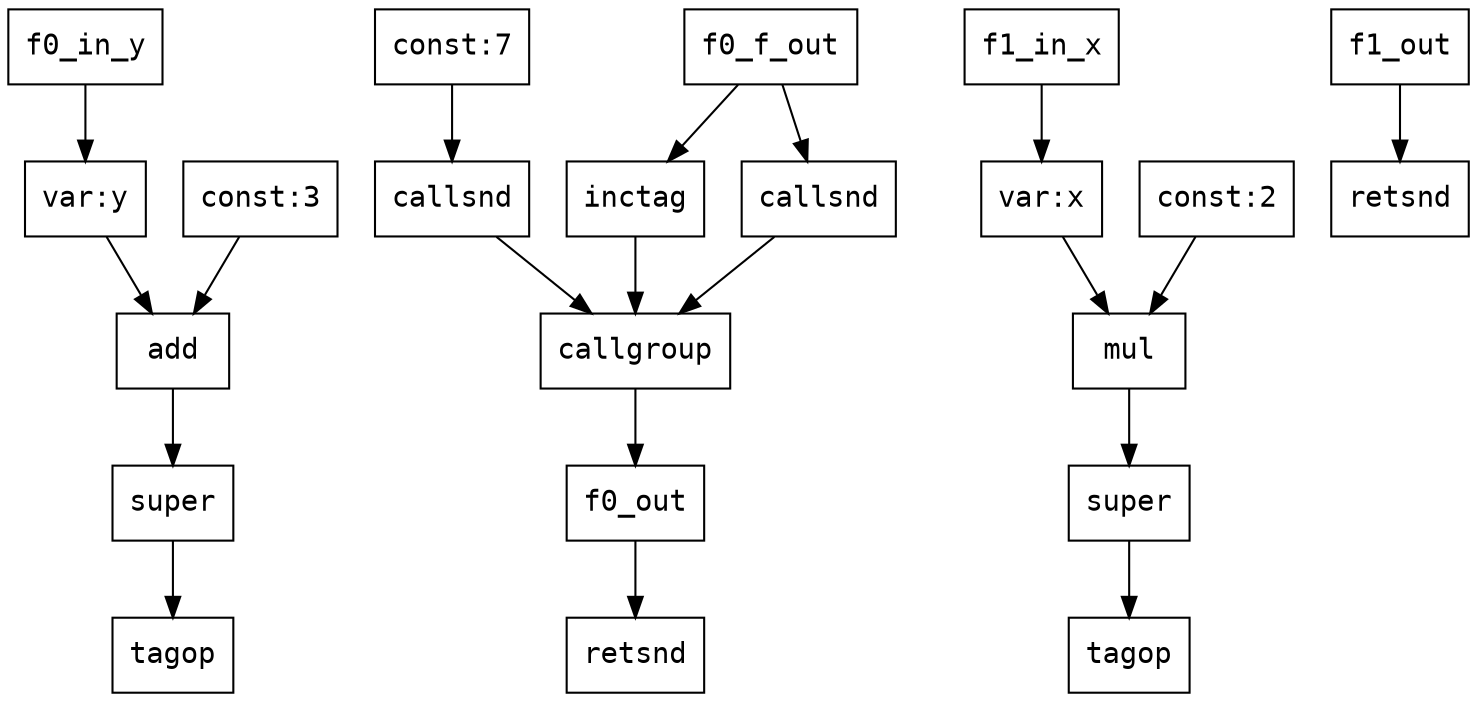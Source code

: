 digraph Dataflow {
  node [shape=record, fontname="Courier"];
  "f0_f" [label="super"];
  "f0_f_tagop" [label="tagop"];
  "f0_f" -> "f0_f_tagop";
  "f0_f_body_l_out" [label="var:y"];
  "f0_in_y" -> "f0_f_body_l_out";
  "f0_f_body_r_out" [label="const:3"];
  "f0_f_body_out" [label="add"];
  "f0_f_body_l_out" -> "f0_f_body_out";
  "f0_f_body_r_out" -> "f0_f_body_out";
  "f0_f_body_out" -> "f0_f";
  "f0_x_out" [label="const:7"];
  "f0_inctag" [label="inctag"];
  "f0_f_out" -> "f0_inctag";
  "f0_cg" [label="callgroup"];
  "f0_inctag" -> "f0_cg";
  "f0_cg_snd_fun" [label="callsnd"];
  "f0_f_out" -> "f0_cg_snd_fun";
  "f0_cg_snd_fun" -> "f0_cg";
  "f0_cg_snd_arg" [label="callsnd"];
  "f0_x_out" -> "f0_cg_snd_arg";
  "f0_cg_snd_arg" -> "f0_cg";
  "f0_cg" -> "f0_out";
  "f0_retsnd" [label="retsnd"];
  "f0_out" -> "f0_retsnd";
  f1 [label="super"];
  "f1_tagop" [label="tagop"];
  f1 -> "f1_tagop";
  "f1_body_l_out" [label="var:x"];
  "f1_in_x" -> "f1_body_l_out";
  "f1_body_r_out" [label="const:2"];
  "f1_body_out" [label="mul"];
  "f1_body_l_out" -> "f1_body_out";
  "f1_body_r_out" -> "f1_body_out";
  "f1_body_out" -> f1;
  "f1_retsnd" [label="retsnd"];
  "f1_out" -> "f1_retsnd";
}
